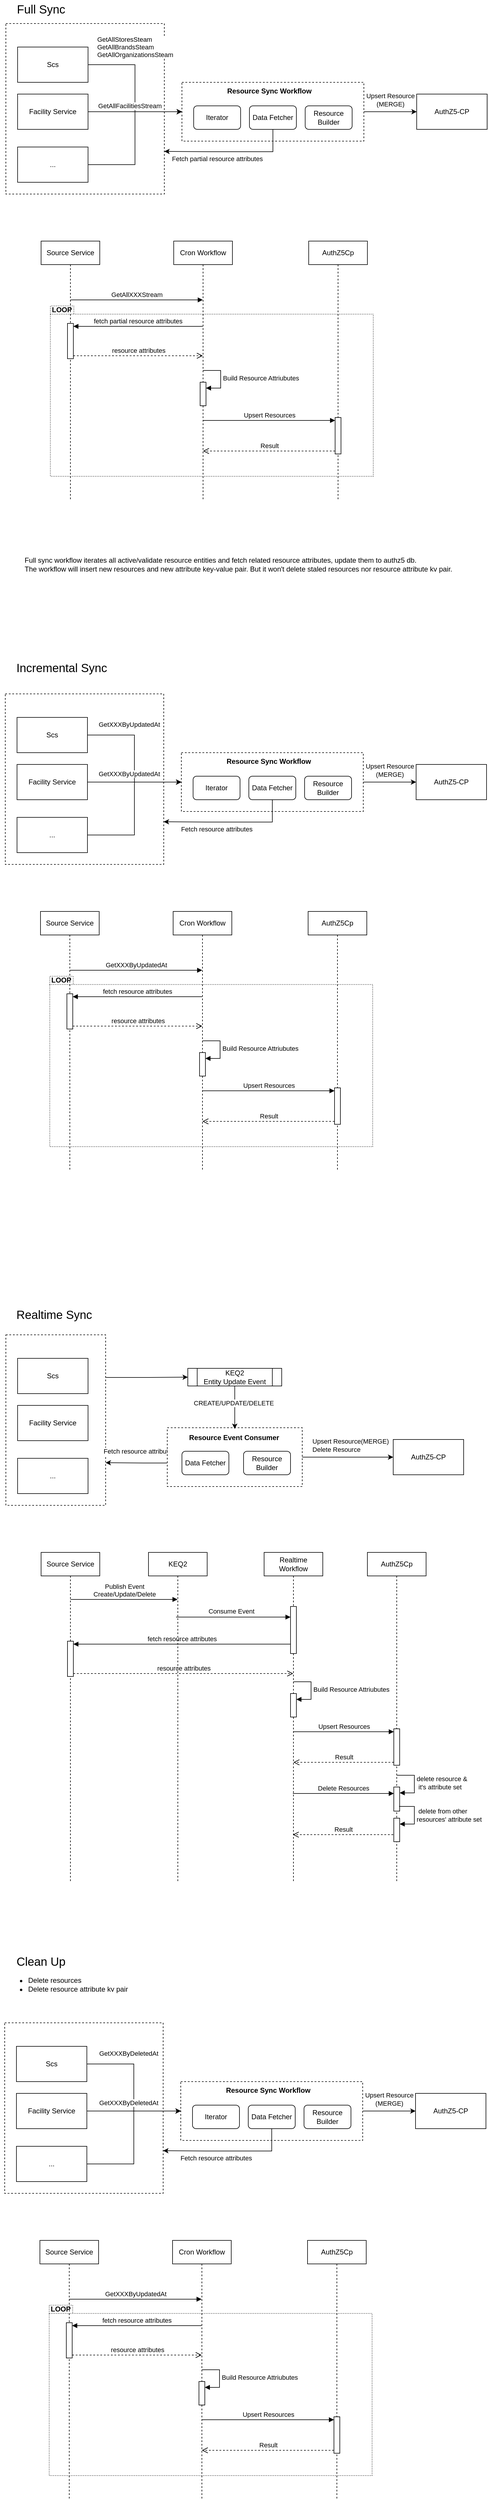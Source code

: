 <mxfile version="22.1.12" type="github">
  <diagram name="Page-1" id="O8MPyl8DHrePYnAYMyPY">
    <mxGraphModel dx="474" dy="580" grid="1" gridSize="10" guides="1" tooltips="1" connect="1" arrows="1" fold="1" page="1" pageScale="1" pageWidth="850" pageHeight="1100" math="0" shadow="0">
      <root>
        <mxCell id="0" />
        <mxCell id="1" parent="0" />
        <mxCell id="wBnL4PggBmM-haMTPlV1-50" value="" style="rounded=0;whiteSpace=wrap;html=1;dashed=1;" vertex="1" parent="1">
          <mxGeometry x="20" y="50" width="270" height="290" as="geometry" />
        </mxCell>
        <mxCell id="wBnL4PggBmM-haMTPlV1-44" value="" style="shape=folder;fontStyle=1;spacingTop=10;tabWidth=40;tabHeight=14;tabPosition=left;html=1;whiteSpace=wrap;dashed=1;dashPattern=1 2;" vertex="1" parent="1">
          <mxGeometry x="95.82" y="530.26" width="550.18" height="289.74" as="geometry" />
        </mxCell>
        <mxCell id="wBnL4PggBmM-haMTPlV1-25" value="AuthZ5Cp" style="shape=umlLifeline;perimeter=lifelinePerimeter;whiteSpace=wrap;html=1;container=1;dropTarget=0;collapsible=0;recursiveResize=0;outlineConnect=0;portConstraint=eastwest;newEdgeStyle={&quot;curved&quot;:0,&quot;rounded&quot;:0};" vertex="1" parent="1">
          <mxGeometry x="536" y="420" width="100" height="440" as="geometry" />
        </mxCell>
        <mxCell id="wBnL4PggBmM-haMTPlV1-1" value="&lt;font style=&quot;font-size: 20px;&quot;&gt;Full Sync&lt;/font&gt;" style="text;html=1;strokeColor=none;fillColor=none;align=center;verticalAlign=middle;whiteSpace=wrap;rounded=0;" vertex="1" parent="1">
          <mxGeometry x="10" y="10" width="140" height="30" as="geometry" />
        </mxCell>
        <mxCell id="wBnL4PggBmM-haMTPlV1-4" value="&lt;font style=&quot;font-size: 20px;&quot;&gt;Incremental Sync&lt;/font&gt;" style="text;html=1;strokeColor=none;fillColor=none;align=left;verticalAlign=middle;whiteSpace=wrap;rounded=0;" vertex="1" parent="1">
          <mxGeometry x="36" y="1130" width="210" height="30" as="geometry" />
        </mxCell>
        <mxCell id="wBnL4PggBmM-haMTPlV1-5" value="&lt;font style=&quot;font-size: 20px;&quot;&gt;Realtime Sync&lt;/font&gt;" style="text;html=1;strokeColor=none;fillColor=none;align=left;verticalAlign=middle;whiteSpace=wrap;rounded=0;" vertex="1" parent="1">
          <mxGeometry x="36" y="2230" width="140" height="30" as="geometry" />
        </mxCell>
        <mxCell id="wBnL4PggBmM-haMTPlV1-9" style="edgeStyle=orthogonalEdgeStyle;rounded=0;orthogonalLoop=1;jettySize=auto;html=1;exitX=1;exitY=0.5;exitDx=0;exitDy=0;entryX=0;entryY=0.5;entryDx=0;entryDy=0;" edge="1" parent="1" source="wBnL4PggBmM-haMTPlV1-6" target="wBnL4PggBmM-haMTPlV1-8">
          <mxGeometry relative="1" as="geometry" />
        </mxCell>
        <mxCell id="wBnL4PggBmM-haMTPlV1-16" value="GetAllFacilitiesStream" style="edgeLabel;html=1;align=center;verticalAlign=middle;resizable=0;points=[];" vertex="1" connectable="0" parent="wBnL4PggBmM-haMTPlV1-9">
          <mxGeometry x="-0.505" y="1" relative="1" as="geometry">
            <mxPoint x="11" y="71" as="offset" />
          </mxGeometry>
        </mxCell>
        <mxCell id="wBnL4PggBmM-haMTPlV1-49" value="&lt;div style=&quot;text-align: left;&quot;&gt;GetAllStoresSteam&lt;/div&gt;&lt;div style=&quot;text-align: left;&quot;&gt;GetAllBrandsSteam&lt;/div&gt;&lt;div style=&quot;text-align: left;&quot;&gt;GetAllOrganizationsSteam&lt;/div&gt;" style="edgeLabel;html=1;align=center;verticalAlign=middle;resizable=0;points=[];" vertex="1" connectable="0" parent="wBnL4PggBmM-haMTPlV1-9">
          <mxGeometry x="-0.665" y="-1" relative="1" as="geometry">
            <mxPoint x="40" y="-31" as="offset" />
          </mxGeometry>
        </mxCell>
        <mxCell id="wBnL4PggBmM-haMTPlV1-6" value="Scs" style="rounded=0;whiteSpace=wrap;html=1;" vertex="1" parent="1">
          <mxGeometry x="40" y="90" width="120" height="60" as="geometry" />
        </mxCell>
        <mxCell id="wBnL4PggBmM-haMTPlV1-13" style="edgeStyle=orthogonalEdgeStyle;rounded=0;orthogonalLoop=1;jettySize=auto;html=1;exitX=1;exitY=0.5;exitDx=0;exitDy=0;" edge="1" parent="1" source="wBnL4PggBmM-haMTPlV1-7" target="wBnL4PggBmM-haMTPlV1-8">
          <mxGeometry relative="1" as="geometry" />
        </mxCell>
        <mxCell id="wBnL4PggBmM-haMTPlV1-7" value="Facility Service" style="rounded=0;whiteSpace=wrap;html=1;" vertex="1" parent="1">
          <mxGeometry x="40" y="170" width="120" height="60" as="geometry" />
        </mxCell>
        <mxCell id="wBnL4PggBmM-haMTPlV1-11" style="edgeStyle=orthogonalEdgeStyle;rounded=0;orthogonalLoop=1;jettySize=auto;html=1;exitX=1;exitY=0.5;exitDx=0;exitDy=0;" edge="1" parent="1" source="wBnL4PggBmM-haMTPlV1-8" target="wBnL4PggBmM-haMTPlV1-10">
          <mxGeometry relative="1" as="geometry" />
        </mxCell>
        <mxCell id="wBnL4PggBmM-haMTPlV1-12" value="Upsert Resource&lt;br&gt;(MERGE)" style="edgeLabel;html=1;align=center;verticalAlign=middle;resizable=0;points=[];" vertex="1" connectable="0" parent="wBnL4PggBmM-haMTPlV1-11">
          <mxGeometry y="-1" relative="1" as="geometry">
            <mxPoint y="-21" as="offset" />
          </mxGeometry>
        </mxCell>
        <mxCell id="wBnL4PggBmM-haMTPlV1-8" value="" style="rounded=0;whiteSpace=wrap;html=1;dashed=1;" vertex="1" parent="1">
          <mxGeometry x="320" y="150" width="310" height="100" as="geometry" />
        </mxCell>
        <mxCell id="wBnL4PggBmM-haMTPlV1-10" value="AuthZ5-CP" style="rounded=0;whiteSpace=wrap;html=1;" vertex="1" parent="1">
          <mxGeometry x="720" y="170" width="120" height="60" as="geometry" />
        </mxCell>
        <mxCell id="wBnL4PggBmM-haMTPlV1-15" style="edgeStyle=orthogonalEdgeStyle;rounded=0;orthogonalLoop=1;jettySize=auto;html=1;exitX=1;exitY=0.5;exitDx=0;exitDy=0;entryX=0;entryY=0.5;entryDx=0;entryDy=0;" edge="1" parent="1" source="wBnL4PggBmM-haMTPlV1-14" target="wBnL4PggBmM-haMTPlV1-8">
          <mxGeometry relative="1" as="geometry" />
        </mxCell>
        <mxCell id="wBnL4PggBmM-haMTPlV1-14" value="..." style="rounded=0;whiteSpace=wrap;html=1;" vertex="1" parent="1">
          <mxGeometry x="40" y="260" width="120" height="60" as="geometry" />
        </mxCell>
        <mxCell id="wBnL4PggBmM-haMTPlV1-17" value="Iterator" style="rounded=1;whiteSpace=wrap;html=1;" vertex="1" parent="1">
          <mxGeometry x="340" y="190" width="80" height="40" as="geometry" />
        </mxCell>
        <mxCell id="wBnL4PggBmM-haMTPlV1-52" style="edgeStyle=orthogonalEdgeStyle;rounded=0;orthogonalLoop=1;jettySize=auto;html=1;exitX=0.5;exitY=1;exitDx=0;exitDy=0;entryX=1;entryY=0.75;entryDx=0;entryDy=0;" edge="1" parent="1" source="wBnL4PggBmM-haMTPlV1-19" target="wBnL4PggBmM-haMTPlV1-50">
          <mxGeometry relative="1" as="geometry">
            <Array as="points">
              <mxPoint x="475" y="268" />
              <mxPoint x="363" y="268" />
            </Array>
          </mxGeometry>
        </mxCell>
        <mxCell id="wBnL4PggBmM-haMTPlV1-53" value="Fetch partial resource attributes" style="edgeLabel;html=1;align=center;verticalAlign=middle;resizable=0;points=[];" vertex="1" connectable="0" parent="wBnL4PggBmM-haMTPlV1-52">
          <mxGeometry x="0.2" relative="1" as="geometry">
            <mxPoint x="1" y="12" as="offset" />
          </mxGeometry>
        </mxCell>
        <mxCell id="wBnL4PggBmM-haMTPlV1-19" value="Data Fetcher" style="rounded=1;whiteSpace=wrap;html=1;" vertex="1" parent="1">
          <mxGeometry x="435" y="190" width="80" height="40" as="geometry" />
        </mxCell>
        <mxCell id="wBnL4PggBmM-haMTPlV1-20" value="Resource&lt;br&gt;Builder" style="rounded=1;whiteSpace=wrap;html=1;" vertex="1" parent="1">
          <mxGeometry x="530" y="190" width="80" height="40" as="geometry" />
        </mxCell>
        <mxCell id="wBnL4PggBmM-haMTPlV1-22" value="&lt;b&gt;&lt;font style=&quot;font-size: 12px;&quot;&gt;Resource Sync Workflow&lt;/font&gt;&lt;/b&gt;" style="text;html=1;strokeColor=none;fillColor=none;align=center;verticalAlign=middle;whiteSpace=wrap;rounded=0;" vertex="1" parent="1">
          <mxGeometry x="364" y="150" width="210" height="30" as="geometry" />
        </mxCell>
        <mxCell id="wBnL4PggBmM-haMTPlV1-23" value="Source Service" style="shape=umlLifeline;perimeter=lifelinePerimeter;whiteSpace=wrap;html=1;container=1;dropTarget=0;collapsible=0;recursiveResize=0;outlineConnect=0;portConstraint=eastwest;newEdgeStyle={&quot;curved&quot;:0,&quot;rounded&quot;:0};" vertex="1" parent="1">
          <mxGeometry x="80" y="420" width="100" height="440" as="geometry" />
        </mxCell>
        <mxCell id="wBnL4PggBmM-haMTPlV1-41" value="" style="html=1;points=[[0,0,0,0,5],[0,1,0,0,-5],[1,0,0,0,5],[1,1,0,0,-5]];perimeter=orthogonalPerimeter;outlineConnect=0;targetShapes=umlLifeline;portConstraint=eastwest;newEdgeStyle={&quot;curved&quot;:0,&quot;rounded&quot;:0};" vertex="1" parent="wBnL4PggBmM-haMTPlV1-23">
          <mxGeometry x="45" y="140" width="10" height="60" as="geometry" />
        </mxCell>
        <mxCell id="wBnL4PggBmM-haMTPlV1-24" value="Cron Workflow" style="shape=umlLifeline;perimeter=lifelinePerimeter;whiteSpace=wrap;html=1;container=1;dropTarget=0;collapsible=0;recursiveResize=0;outlineConnect=0;portConstraint=eastwest;newEdgeStyle={&quot;curved&quot;:0,&quot;rounded&quot;:0};" vertex="1" parent="1">
          <mxGeometry x="306" y="420" width="100" height="440" as="geometry" />
        </mxCell>
        <mxCell id="wBnL4PggBmM-haMTPlV1-32" value="" style="html=1;points=[[0,0,0,0,5],[0,1,0,0,-5],[1,0,0,0,5],[1,1,0,0,-5]];perimeter=orthogonalPerimeter;outlineConnect=0;targetShapes=umlLifeline;portConstraint=eastwest;newEdgeStyle={&quot;curved&quot;:0,&quot;rounded&quot;:0};" vertex="1" parent="wBnL4PggBmM-haMTPlV1-24">
          <mxGeometry x="45" y="240" width="10" height="40" as="geometry" />
        </mxCell>
        <mxCell id="wBnL4PggBmM-haMTPlV1-33" value="Build Resource Attriubutes" style="html=1;align=left;spacingLeft=2;endArrow=block;rounded=0;edgeStyle=orthogonalEdgeStyle;curved=0;rounded=0;" edge="1" parent="wBnL4PggBmM-haMTPlV1-24">
          <mxGeometry relative="1" as="geometry">
            <mxPoint x="50" y="220" as="sourcePoint" />
            <Array as="points">
              <mxPoint x="80" y="250" />
            </Array>
            <mxPoint x="55" y="250" as="targetPoint" />
          </mxGeometry>
        </mxCell>
        <mxCell id="wBnL4PggBmM-haMTPlV1-28" value="GetAllXXXStream" style="html=1;verticalAlign=bottom;startArrow=none;startFill=0;endArrow=block;startSize=8;curved=0;rounded=0;" edge="1" parent="1" source="wBnL4PggBmM-haMTPlV1-23" target="wBnL4PggBmM-haMTPlV1-24">
          <mxGeometry width="60" relative="1" as="geometry">
            <mxPoint x="166" y="520" as="sourcePoint" />
            <mxPoint x="196" y="520" as="targetPoint" />
            <Array as="points">
              <mxPoint x="256" y="520" />
            </Array>
          </mxGeometry>
        </mxCell>
        <mxCell id="wBnL4PggBmM-haMTPlV1-35" value="Upsert Resources" style="html=1;verticalAlign=bottom;endArrow=block;curved=0;rounded=0;entryX=0;entryY=0;entryDx=0;entryDy=5;" edge="1" target="wBnL4PggBmM-haMTPlV1-34" parent="1" source="wBnL4PggBmM-haMTPlV1-24">
          <mxGeometry relative="1" as="geometry">
            <mxPoint x="511" y="745" as="sourcePoint" />
          </mxGeometry>
        </mxCell>
        <mxCell id="wBnL4PggBmM-haMTPlV1-36" value="Result" style="html=1;verticalAlign=bottom;endArrow=open;dashed=1;endSize=8;curved=0;rounded=0;exitX=0;exitY=1;exitDx=0;exitDy=-5;" edge="1" source="wBnL4PggBmM-haMTPlV1-34" parent="1" target="wBnL4PggBmM-haMTPlV1-24">
          <mxGeometry relative="1" as="geometry">
            <mxPoint x="511" y="815" as="targetPoint" />
          </mxGeometry>
        </mxCell>
        <mxCell id="wBnL4PggBmM-haMTPlV1-42" value="fetch partial resource attributes" style="html=1;verticalAlign=bottom;endArrow=block;curved=0;rounded=0;entryX=1;entryY=0;entryDx=0;entryDy=5;" edge="1" target="wBnL4PggBmM-haMTPlV1-41" parent="1" source="wBnL4PggBmM-haMTPlV1-24">
          <mxGeometry relative="1" as="geometry">
            <mxPoint x="205" y="665" as="sourcePoint" />
          </mxGeometry>
        </mxCell>
        <mxCell id="wBnL4PggBmM-haMTPlV1-43" value="resource attributes" style="html=1;verticalAlign=bottom;endArrow=open;dashed=1;endSize=8;curved=0;rounded=0;exitX=1;exitY=1;exitDx=0;exitDy=-5;" edge="1" source="wBnL4PggBmM-haMTPlV1-41" parent="1" target="wBnL4PggBmM-haMTPlV1-24">
          <mxGeometry relative="1" as="geometry">
            <mxPoint x="205" y="735" as="targetPoint" />
            <mxPoint as="offset" />
          </mxGeometry>
        </mxCell>
        <mxCell id="wBnL4PggBmM-haMTPlV1-45" value="&lt;b&gt;LOOP&lt;/b&gt;" style="text;html=1;strokeColor=none;fillColor=none;align=center;verticalAlign=middle;whiteSpace=wrap;rounded=0;" vertex="1" parent="1">
          <mxGeometry x="86" y="522" width="58.947" height="30.974" as="geometry" />
        </mxCell>
        <mxCell id="wBnL4PggBmM-haMTPlV1-34" value="" style="html=1;points=[[0,0,0,0,5],[0,1,0,0,-5],[1,0,0,0,5],[1,1,0,0,-5]];perimeter=orthogonalPerimeter;outlineConnect=0;targetShapes=umlLifeline;portConstraint=eastwest;newEdgeStyle={&quot;curved&quot;:0,&quot;rounded&quot;:0};" vertex="1" parent="1">
          <mxGeometry x="581" y="720" width="10" height="62" as="geometry" />
        </mxCell>
        <mxCell id="wBnL4PggBmM-haMTPlV1-54" value="&lt;span style=&quot;font-size: 20px;&quot;&gt;Clean Up&lt;/span&gt;" style="text;html=1;strokeColor=none;fillColor=none;align=center;verticalAlign=middle;whiteSpace=wrap;rounded=0;" vertex="1" parent="1">
          <mxGeometry x="10" y="3330" width="140" height="30" as="geometry" />
        </mxCell>
        <mxCell id="wBnL4PggBmM-haMTPlV1-55" value="Full sync workflow iterates all active/validate resource entities and fetch related resource attributes, update them to authz5 db.&amp;nbsp; &lt;br&gt;The workflow will insert new resources and new attribute key-value pair. But it won&#39;t delete staled resources nor resource attribute kv pair.&amp;nbsp;&amp;nbsp;" style="text;html=1;strokeColor=none;fillColor=none;align=left;verticalAlign=middle;whiteSpace=wrap;rounded=0;" vertex="1" parent="1">
          <mxGeometry x="50" y="930" width="750" height="80" as="geometry" />
        </mxCell>
        <mxCell id="wBnL4PggBmM-haMTPlV1-56" value="&lt;ul&gt;&lt;li&gt;&lt;font style=&quot;font-size: 12px;&quot;&gt;Delete resources&lt;/font&gt;&lt;/li&gt;&lt;li&gt;&lt;font style=&quot;font-size: 12px;&quot;&gt;Delete resource attribute kv pair&lt;/font&gt;&lt;/li&gt;&lt;/ul&gt;" style="text;html=1;strokeColor=none;fillColor=none;align=left;verticalAlign=middle;whiteSpace=wrap;rounded=0;" vertex="1" parent="1">
          <mxGeometry x="16" y="3360" width="230" height="50" as="geometry" />
        </mxCell>
        <mxCell id="wBnL4PggBmM-haMTPlV1-61" value="" style="rounded=0;whiteSpace=wrap;html=1;dashed=1;" vertex="1" parent="1">
          <mxGeometry x="19" y="1190" width="270" height="290" as="geometry" />
        </mxCell>
        <mxCell id="wBnL4PggBmM-haMTPlV1-62" value="" style="shape=folder;fontStyle=1;spacingTop=10;tabWidth=40;tabHeight=14;tabPosition=left;html=1;whiteSpace=wrap;dashed=1;dashPattern=1 2;" vertex="1" parent="1">
          <mxGeometry x="94.82" y="1670.26" width="550.18" height="289.74" as="geometry" />
        </mxCell>
        <mxCell id="wBnL4PggBmM-haMTPlV1-63" value="AuthZ5Cp" style="shape=umlLifeline;perimeter=lifelinePerimeter;whiteSpace=wrap;html=1;container=1;dropTarget=0;collapsible=0;recursiveResize=0;outlineConnect=0;portConstraint=eastwest;newEdgeStyle={&quot;curved&quot;:0,&quot;rounded&quot;:0};" vertex="1" parent="1">
          <mxGeometry x="535" y="1560" width="100" height="440" as="geometry" />
        </mxCell>
        <mxCell id="wBnL4PggBmM-haMTPlV1-64" style="edgeStyle=orthogonalEdgeStyle;rounded=0;orthogonalLoop=1;jettySize=auto;html=1;exitX=1;exitY=0.5;exitDx=0;exitDy=0;entryX=0;entryY=0.5;entryDx=0;entryDy=0;" edge="1" parent="1" source="wBnL4PggBmM-haMTPlV1-67" target="wBnL4PggBmM-haMTPlV1-72">
          <mxGeometry relative="1" as="geometry" />
        </mxCell>
        <mxCell id="wBnL4PggBmM-haMTPlV1-65" value="GetXXXByUpdatedAt" style="edgeLabel;html=1;align=center;verticalAlign=middle;resizable=0;points=[];" vertex="1" connectable="0" parent="wBnL4PggBmM-haMTPlV1-64">
          <mxGeometry x="-0.505" y="1" relative="1" as="geometry">
            <mxPoint x="11" y="67" as="offset" />
          </mxGeometry>
        </mxCell>
        <mxCell id="wBnL4PggBmM-haMTPlV1-66" value="&lt;div style=&quot;text-align: left;&quot;&gt;GetXXXByUpdatedAt&lt;/div&gt;" style="edgeLabel;html=1;align=center;verticalAlign=middle;resizable=0;points=[];" vertex="1" connectable="0" parent="wBnL4PggBmM-haMTPlV1-64">
          <mxGeometry x="-0.665" y="-1" relative="1" as="geometry">
            <mxPoint x="31" y="-19" as="offset" />
          </mxGeometry>
        </mxCell>
        <mxCell id="wBnL4PggBmM-haMTPlV1-67" value="Scs" style="rounded=0;whiteSpace=wrap;html=1;" vertex="1" parent="1">
          <mxGeometry x="39" y="1230" width="120" height="60" as="geometry" />
        </mxCell>
        <mxCell id="wBnL4PggBmM-haMTPlV1-68" style="edgeStyle=orthogonalEdgeStyle;rounded=0;orthogonalLoop=1;jettySize=auto;html=1;exitX=1;exitY=0.5;exitDx=0;exitDy=0;" edge="1" parent="1" source="wBnL4PggBmM-haMTPlV1-69" target="wBnL4PggBmM-haMTPlV1-72">
          <mxGeometry relative="1" as="geometry" />
        </mxCell>
        <mxCell id="wBnL4PggBmM-haMTPlV1-69" value="Facility Service" style="rounded=0;whiteSpace=wrap;html=1;" vertex="1" parent="1">
          <mxGeometry x="39" y="1310" width="120" height="60" as="geometry" />
        </mxCell>
        <mxCell id="wBnL4PggBmM-haMTPlV1-70" style="edgeStyle=orthogonalEdgeStyle;rounded=0;orthogonalLoop=1;jettySize=auto;html=1;exitX=1;exitY=0.5;exitDx=0;exitDy=0;" edge="1" parent="1" source="wBnL4PggBmM-haMTPlV1-72" target="wBnL4PggBmM-haMTPlV1-73">
          <mxGeometry relative="1" as="geometry" />
        </mxCell>
        <mxCell id="wBnL4PggBmM-haMTPlV1-71" value="Upsert Resource&lt;br&gt;(MERGE)" style="edgeLabel;html=1;align=center;verticalAlign=middle;resizable=0;points=[];" vertex="1" connectable="0" parent="wBnL4PggBmM-haMTPlV1-70">
          <mxGeometry y="-1" relative="1" as="geometry">
            <mxPoint y="-21" as="offset" />
          </mxGeometry>
        </mxCell>
        <mxCell id="wBnL4PggBmM-haMTPlV1-72" value="" style="rounded=0;whiteSpace=wrap;html=1;dashed=1;" vertex="1" parent="1">
          <mxGeometry x="319" y="1290" width="310" height="100" as="geometry" />
        </mxCell>
        <mxCell id="wBnL4PggBmM-haMTPlV1-73" value="AuthZ5-CP" style="rounded=0;whiteSpace=wrap;html=1;" vertex="1" parent="1">
          <mxGeometry x="719" y="1310" width="120" height="60" as="geometry" />
        </mxCell>
        <mxCell id="wBnL4PggBmM-haMTPlV1-74" style="edgeStyle=orthogonalEdgeStyle;rounded=0;orthogonalLoop=1;jettySize=auto;html=1;exitX=1;exitY=0.5;exitDx=0;exitDy=0;entryX=0;entryY=0.5;entryDx=0;entryDy=0;" edge="1" parent="1" source="wBnL4PggBmM-haMTPlV1-75" target="wBnL4PggBmM-haMTPlV1-72">
          <mxGeometry relative="1" as="geometry" />
        </mxCell>
        <mxCell id="wBnL4PggBmM-haMTPlV1-75" value="..." style="rounded=0;whiteSpace=wrap;html=1;" vertex="1" parent="1">
          <mxGeometry x="39" y="1400" width="120" height="60" as="geometry" />
        </mxCell>
        <mxCell id="wBnL4PggBmM-haMTPlV1-76" value="Iterator" style="rounded=1;whiteSpace=wrap;html=1;" vertex="1" parent="1">
          <mxGeometry x="339" y="1330" width="80" height="40" as="geometry" />
        </mxCell>
        <mxCell id="wBnL4PggBmM-haMTPlV1-77" style="edgeStyle=orthogonalEdgeStyle;rounded=0;orthogonalLoop=1;jettySize=auto;html=1;exitX=0.5;exitY=1;exitDx=0;exitDy=0;entryX=1;entryY=0.75;entryDx=0;entryDy=0;" edge="1" parent="1" source="wBnL4PggBmM-haMTPlV1-79" target="wBnL4PggBmM-haMTPlV1-61">
          <mxGeometry relative="1" as="geometry">
            <Array as="points">
              <mxPoint x="474" y="1408" />
              <mxPoint x="362" y="1408" />
            </Array>
          </mxGeometry>
        </mxCell>
        <mxCell id="wBnL4PggBmM-haMTPlV1-78" value="Fetch resource attributes" style="edgeLabel;html=1;align=center;verticalAlign=middle;resizable=0;points=[];" vertex="1" connectable="0" parent="wBnL4PggBmM-haMTPlV1-77">
          <mxGeometry x="0.2" relative="1" as="geometry">
            <mxPoint x="1" y="12" as="offset" />
          </mxGeometry>
        </mxCell>
        <mxCell id="wBnL4PggBmM-haMTPlV1-79" value="Data Fetcher" style="rounded=1;whiteSpace=wrap;html=1;" vertex="1" parent="1">
          <mxGeometry x="434" y="1330" width="80" height="40" as="geometry" />
        </mxCell>
        <mxCell id="wBnL4PggBmM-haMTPlV1-80" value="Resource&lt;br&gt;Builder" style="rounded=1;whiteSpace=wrap;html=1;" vertex="1" parent="1">
          <mxGeometry x="529" y="1330" width="80" height="40" as="geometry" />
        </mxCell>
        <mxCell id="wBnL4PggBmM-haMTPlV1-81" value="&lt;b&gt;&lt;font style=&quot;font-size: 12px;&quot;&gt;Resource Sync Workflow&lt;/font&gt;&lt;/b&gt;" style="text;html=1;strokeColor=none;fillColor=none;align=center;verticalAlign=middle;whiteSpace=wrap;rounded=0;" vertex="1" parent="1">
          <mxGeometry x="363" y="1290" width="210" height="30" as="geometry" />
        </mxCell>
        <mxCell id="wBnL4PggBmM-haMTPlV1-82" value="Source Service" style="shape=umlLifeline;perimeter=lifelinePerimeter;whiteSpace=wrap;html=1;container=1;dropTarget=0;collapsible=0;recursiveResize=0;outlineConnect=0;portConstraint=eastwest;newEdgeStyle={&quot;curved&quot;:0,&quot;rounded&quot;:0};" vertex="1" parent="1">
          <mxGeometry x="79" y="1560" width="100" height="440" as="geometry" />
        </mxCell>
        <mxCell id="wBnL4PggBmM-haMTPlV1-83" value="" style="html=1;points=[[0,0,0,0,5],[0,1,0,0,-5],[1,0,0,0,5],[1,1,0,0,-5]];perimeter=orthogonalPerimeter;outlineConnect=0;targetShapes=umlLifeline;portConstraint=eastwest;newEdgeStyle={&quot;curved&quot;:0,&quot;rounded&quot;:0};" vertex="1" parent="wBnL4PggBmM-haMTPlV1-82">
          <mxGeometry x="45" y="140" width="10" height="60" as="geometry" />
        </mxCell>
        <mxCell id="wBnL4PggBmM-haMTPlV1-84" value="Cron Workflow" style="shape=umlLifeline;perimeter=lifelinePerimeter;whiteSpace=wrap;html=1;container=1;dropTarget=0;collapsible=0;recursiveResize=0;outlineConnect=0;portConstraint=eastwest;newEdgeStyle={&quot;curved&quot;:0,&quot;rounded&quot;:0};" vertex="1" parent="1">
          <mxGeometry x="305" y="1560" width="100" height="440" as="geometry" />
        </mxCell>
        <mxCell id="wBnL4PggBmM-haMTPlV1-85" value="" style="html=1;points=[[0,0,0,0,5],[0,1,0,0,-5],[1,0,0,0,5],[1,1,0,0,-5]];perimeter=orthogonalPerimeter;outlineConnect=0;targetShapes=umlLifeline;portConstraint=eastwest;newEdgeStyle={&quot;curved&quot;:0,&quot;rounded&quot;:0};" vertex="1" parent="wBnL4PggBmM-haMTPlV1-84">
          <mxGeometry x="45" y="240" width="10" height="40" as="geometry" />
        </mxCell>
        <mxCell id="wBnL4PggBmM-haMTPlV1-86" value="Build Resource Attriubutes" style="html=1;align=left;spacingLeft=2;endArrow=block;rounded=0;edgeStyle=orthogonalEdgeStyle;curved=0;rounded=0;" edge="1" parent="wBnL4PggBmM-haMTPlV1-84">
          <mxGeometry relative="1" as="geometry">
            <mxPoint x="50" y="220" as="sourcePoint" />
            <Array as="points">
              <mxPoint x="80" y="250" />
            </Array>
            <mxPoint x="55" y="250" as="targetPoint" />
          </mxGeometry>
        </mxCell>
        <mxCell id="wBnL4PggBmM-haMTPlV1-87" value="GetXXXByUpdatedAt" style="html=1;verticalAlign=bottom;startArrow=none;startFill=0;endArrow=block;startSize=8;curved=0;rounded=0;" edge="1" parent="1" source="wBnL4PggBmM-haMTPlV1-82" target="wBnL4PggBmM-haMTPlV1-84">
          <mxGeometry width="60" relative="1" as="geometry">
            <mxPoint x="165" y="1660" as="sourcePoint" />
            <mxPoint x="195" y="1660" as="targetPoint" />
            <Array as="points">
              <mxPoint x="255" y="1660" />
            </Array>
          </mxGeometry>
        </mxCell>
        <mxCell id="wBnL4PggBmM-haMTPlV1-88" value="Upsert Resources" style="html=1;verticalAlign=bottom;endArrow=block;curved=0;rounded=0;entryX=0;entryY=0;entryDx=0;entryDy=5;" edge="1" parent="1" source="wBnL4PggBmM-haMTPlV1-84" target="wBnL4PggBmM-haMTPlV1-93">
          <mxGeometry relative="1" as="geometry">
            <mxPoint x="510" y="1885" as="sourcePoint" />
          </mxGeometry>
        </mxCell>
        <mxCell id="wBnL4PggBmM-haMTPlV1-89" value="Result" style="html=1;verticalAlign=bottom;endArrow=open;dashed=1;endSize=8;curved=0;rounded=0;exitX=0;exitY=1;exitDx=0;exitDy=-5;" edge="1" parent="1" source="wBnL4PggBmM-haMTPlV1-93" target="wBnL4PggBmM-haMTPlV1-84">
          <mxGeometry relative="1" as="geometry">
            <mxPoint x="510" y="1955" as="targetPoint" />
          </mxGeometry>
        </mxCell>
        <mxCell id="wBnL4PggBmM-haMTPlV1-90" value="fetch resource attributes" style="html=1;verticalAlign=bottom;endArrow=block;curved=0;rounded=0;entryX=1;entryY=0;entryDx=0;entryDy=5;" edge="1" parent="1" source="wBnL4PggBmM-haMTPlV1-84" target="wBnL4PggBmM-haMTPlV1-83">
          <mxGeometry relative="1" as="geometry">
            <mxPoint x="204" y="1805" as="sourcePoint" />
          </mxGeometry>
        </mxCell>
        <mxCell id="wBnL4PggBmM-haMTPlV1-91" value="resource attributes" style="html=1;verticalAlign=bottom;endArrow=open;dashed=1;endSize=8;curved=0;rounded=0;exitX=1;exitY=1;exitDx=0;exitDy=-5;" edge="1" parent="1" source="wBnL4PggBmM-haMTPlV1-83" target="wBnL4PggBmM-haMTPlV1-84">
          <mxGeometry relative="1" as="geometry">
            <mxPoint x="204" y="1875" as="targetPoint" />
            <mxPoint as="offset" />
          </mxGeometry>
        </mxCell>
        <mxCell id="wBnL4PggBmM-haMTPlV1-92" value="&lt;b&gt;LOOP&lt;/b&gt;" style="text;html=1;strokeColor=none;fillColor=none;align=center;verticalAlign=middle;whiteSpace=wrap;rounded=0;" vertex="1" parent="1">
          <mxGeometry x="85" y="1662" width="58.947" height="30.974" as="geometry" />
        </mxCell>
        <mxCell id="wBnL4PggBmM-haMTPlV1-93" value="" style="html=1;points=[[0,0,0,0,5],[0,1,0,0,-5],[1,0,0,0,5],[1,1,0,0,-5]];perimeter=orthogonalPerimeter;outlineConnect=0;targetShapes=umlLifeline;portConstraint=eastwest;newEdgeStyle={&quot;curved&quot;:0,&quot;rounded&quot;:0};" vertex="1" parent="1">
          <mxGeometry x="580" y="1860" width="10" height="62" as="geometry" />
        </mxCell>
        <mxCell id="wBnL4PggBmM-haMTPlV1-135" style="edgeStyle=orthogonalEdgeStyle;rounded=0;orthogonalLoop=1;jettySize=auto;html=1;exitX=1;exitY=0.25;exitDx=0;exitDy=0;" edge="1" parent="1" source="wBnL4PggBmM-haMTPlV1-96" target="wBnL4PggBmM-haMTPlV1-129">
          <mxGeometry relative="1" as="geometry" />
        </mxCell>
        <mxCell id="wBnL4PggBmM-haMTPlV1-96" value="" style="rounded=0;whiteSpace=wrap;html=1;dashed=1;" vertex="1" parent="1">
          <mxGeometry x="20" y="2280" width="170" height="290" as="geometry" />
        </mxCell>
        <mxCell id="wBnL4PggBmM-haMTPlV1-98" value="AuthZ5Cp" style="shape=umlLifeline;perimeter=lifelinePerimeter;whiteSpace=wrap;html=1;container=1;dropTarget=0;collapsible=0;recursiveResize=0;outlineConnect=0;portConstraint=eastwest;newEdgeStyle={&quot;curved&quot;:0,&quot;rounded&quot;:0};" vertex="1" parent="1">
          <mxGeometry x="636" y="2650" width="100" height="560" as="geometry" />
        </mxCell>
        <mxCell id="wBnL4PggBmM-haMTPlV1-128" value="" style="html=1;points=[[0,0,0,0,5],[0,1,0,0,-5],[1,0,0,0,5],[1,1,0,0,-5]];perimeter=orthogonalPerimeter;outlineConnect=0;targetShapes=umlLifeline;portConstraint=eastwest;newEdgeStyle={&quot;curved&quot;:0,&quot;rounded&quot;:0};" vertex="1" parent="wBnL4PggBmM-haMTPlV1-98">
          <mxGeometry x="45" y="300" width="10" height="62" as="geometry" />
        </mxCell>
        <mxCell id="wBnL4PggBmM-haMTPlV1-188" value="" style="html=1;points=[[0,0,0,0,5],[0,1,0,0,-5],[1,0,0,0,5],[1,1,0,0,-5]];perimeter=orthogonalPerimeter;outlineConnect=0;targetShapes=umlLifeline;portConstraint=eastwest;newEdgeStyle={&quot;curved&quot;:0,&quot;rounded&quot;:0};" vertex="1" parent="wBnL4PggBmM-haMTPlV1-98">
          <mxGeometry x="45" y="399" width="10" height="41" as="geometry" />
        </mxCell>
        <mxCell id="wBnL4PggBmM-haMTPlV1-189" value="delete resource &amp;amp;&lt;br&gt;&amp;nbsp;it&#39;s attribute set" style="html=1;align=left;spacingLeft=2;endArrow=block;rounded=0;edgeStyle=orthogonalEdgeStyle;curved=0;rounded=0;" edge="1" target="wBnL4PggBmM-haMTPlV1-188" parent="wBnL4PggBmM-haMTPlV1-98">
          <mxGeometry relative="1" as="geometry">
            <mxPoint x="50" y="379" as="sourcePoint" />
            <Array as="points">
              <mxPoint x="80" y="409" />
            </Array>
          </mxGeometry>
        </mxCell>
        <mxCell id="wBnL4PggBmM-haMTPlV1-190" value="" style="html=1;points=[[0,0,0,0,5],[0,1,0,0,-5],[1,0,0,0,5],[1,1,0,0,-5]];perimeter=orthogonalPerimeter;outlineConnect=0;targetShapes=umlLifeline;portConstraint=eastwest;newEdgeStyle={&quot;curved&quot;:0,&quot;rounded&quot;:0};" vertex="1" parent="wBnL4PggBmM-haMTPlV1-98">
          <mxGeometry x="45" y="452" width="10" height="40" as="geometry" />
        </mxCell>
        <mxCell id="wBnL4PggBmM-haMTPlV1-191" value="&amp;nbsp;delete from other &lt;br&gt;resources&#39; attribute set" style="html=1;align=left;spacingLeft=2;endArrow=block;rounded=0;edgeStyle=orthogonalEdgeStyle;curved=0;rounded=0;" edge="1" target="wBnL4PggBmM-haMTPlV1-190" parent="wBnL4PggBmM-haMTPlV1-98">
          <mxGeometry relative="1" as="geometry">
            <mxPoint x="54" y="432" as="sourcePoint" />
            <Array as="points">
              <mxPoint x="80" y="462" />
            </Array>
          </mxGeometry>
        </mxCell>
        <mxCell id="wBnL4PggBmM-haMTPlV1-102" value="Scs" style="rounded=0;whiteSpace=wrap;html=1;" vertex="1" parent="1">
          <mxGeometry x="40" y="2320" width="120" height="60" as="geometry" />
        </mxCell>
        <mxCell id="wBnL4PggBmM-haMTPlV1-104" value="Facility Service" style="rounded=0;whiteSpace=wrap;html=1;" vertex="1" parent="1">
          <mxGeometry x="40" y="2400" width="120" height="60" as="geometry" />
        </mxCell>
        <mxCell id="wBnL4PggBmM-haMTPlV1-105" style="edgeStyle=orthogonalEdgeStyle;rounded=0;orthogonalLoop=1;jettySize=auto;html=1;exitX=1;exitY=0.5;exitDx=0;exitDy=0;" edge="1" parent="1" source="wBnL4PggBmM-haMTPlV1-107" target="wBnL4PggBmM-haMTPlV1-108">
          <mxGeometry relative="1" as="geometry" />
        </mxCell>
        <mxCell id="wBnL4PggBmM-haMTPlV1-106" value="&lt;div style=&quot;&quot;&gt;&lt;div style=&quot;text-align: left;&quot;&gt;Upsert Resource(MERGE)&lt;/div&gt;&lt;div style=&quot;text-align: left;&quot;&gt;Delete Resource&lt;/div&gt;&lt;/div&gt;" style="edgeLabel;html=1;align=center;verticalAlign=middle;resizable=0;points=[];" vertex="1" connectable="0" parent="wBnL4PggBmM-haMTPlV1-105">
          <mxGeometry y="-1" relative="1" as="geometry">
            <mxPoint x="4" y="-21" as="offset" />
          </mxGeometry>
        </mxCell>
        <mxCell id="wBnL4PggBmM-haMTPlV1-136" style="edgeStyle=orthogonalEdgeStyle;rounded=0;orthogonalLoop=1;jettySize=auto;html=1;exitX=0;exitY=0.5;exitDx=0;exitDy=0;entryX=1;entryY=0.75;entryDx=0;entryDy=0;" edge="1" parent="1" source="wBnL4PggBmM-haMTPlV1-114" target="wBnL4PggBmM-haMTPlV1-96">
          <mxGeometry relative="1" as="geometry" />
        </mxCell>
        <mxCell id="wBnL4PggBmM-haMTPlV1-138" value="Fetch resource attributes" style="edgeLabel;html=1;align=center;verticalAlign=middle;resizable=0;points=[];" vertex="1" connectable="0" parent="wBnL4PggBmM-haMTPlV1-136">
          <mxGeometry x="0.131" y="-1" relative="1" as="geometry">
            <mxPoint y="-19" as="offset" />
          </mxGeometry>
        </mxCell>
        <mxCell id="wBnL4PggBmM-haMTPlV1-107" value="" style="rounded=0;whiteSpace=wrap;html=1;dashed=1;" vertex="1" parent="1">
          <mxGeometry x="295" y="2438" width="230" height="100" as="geometry" />
        </mxCell>
        <mxCell id="wBnL4PggBmM-haMTPlV1-108" value="AuthZ5-CP" style="rounded=0;whiteSpace=wrap;html=1;" vertex="1" parent="1">
          <mxGeometry x="680" y="2458" width="120" height="60" as="geometry" />
        </mxCell>
        <mxCell id="wBnL4PggBmM-haMTPlV1-110" value="..." style="rounded=0;whiteSpace=wrap;html=1;" vertex="1" parent="1">
          <mxGeometry x="40" y="2490" width="120" height="60" as="geometry" />
        </mxCell>
        <mxCell id="wBnL4PggBmM-haMTPlV1-114" value="Data Fetcher" style="rounded=1;whiteSpace=wrap;html=1;" vertex="1" parent="1">
          <mxGeometry x="320" y="2478" width="80" height="40" as="geometry" />
        </mxCell>
        <mxCell id="wBnL4PggBmM-haMTPlV1-115" value="Resource&lt;br&gt;Builder" style="rounded=1;whiteSpace=wrap;html=1;" vertex="1" parent="1">
          <mxGeometry x="425" y="2478" width="80" height="40" as="geometry" />
        </mxCell>
        <mxCell id="wBnL4PggBmM-haMTPlV1-116" value="&lt;b&gt;&lt;font style=&quot;font-size: 12px;&quot;&gt;Resource Event Consumer&lt;/font&gt;&lt;/b&gt;" style="text;html=1;strokeColor=none;fillColor=none;align=center;verticalAlign=middle;whiteSpace=wrap;rounded=0;" vertex="1" parent="1">
          <mxGeometry x="304" y="2440" width="210" height="30" as="geometry" />
        </mxCell>
        <mxCell id="wBnL4PggBmM-haMTPlV1-117" value="Source Service" style="shape=umlLifeline;perimeter=lifelinePerimeter;whiteSpace=wrap;html=1;container=1;dropTarget=0;collapsible=0;recursiveResize=0;outlineConnect=0;portConstraint=eastwest;newEdgeStyle={&quot;curved&quot;:0,&quot;rounded&quot;:0};" vertex="1" parent="1">
          <mxGeometry x="80" y="2650" width="100" height="560" as="geometry" />
        </mxCell>
        <mxCell id="wBnL4PggBmM-haMTPlV1-118" value="" style="html=1;points=[[0,0,0,0,5],[0,1,0,0,-5],[1,0,0,0,5],[1,1,0,0,-5]];perimeter=orthogonalPerimeter;outlineConnect=0;targetShapes=umlLifeline;portConstraint=eastwest;newEdgeStyle={&quot;curved&quot;:0,&quot;rounded&quot;:0};" vertex="1" parent="wBnL4PggBmM-haMTPlV1-117">
          <mxGeometry x="45" y="151" width="10" height="60" as="geometry" />
        </mxCell>
        <mxCell id="wBnL4PggBmM-haMTPlV1-119" value="Realtime Workflow" style="shape=umlLifeline;perimeter=lifelinePerimeter;whiteSpace=wrap;html=1;container=1;dropTarget=0;collapsible=0;recursiveResize=0;outlineConnect=0;portConstraint=eastwest;newEdgeStyle={&quot;curved&quot;:0,&quot;rounded&quot;:0};" vertex="1" parent="1">
          <mxGeometry x="460" y="2650" width="100" height="560" as="geometry" />
        </mxCell>
        <mxCell id="wBnL4PggBmM-haMTPlV1-120" value="" style="html=1;points=[[0,0,0,0,5],[0,1,0,0,-5],[1,0,0,0,5],[1,1,0,0,-5]];perimeter=orthogonalPerimeter;outlineConnect=0;targetShapes=umlLifeline;portConstraint=eastwest;newEdgeStyle={&quot;curved&quot;:0,&quot;rounded&quot;:0};" vertex="1" parent="wBnL4PggBmM-haMTPlV1-119">
          <mxGeometry x="45" y="240" width="10" height="40" as="geometry" />
        </mxCell>
        <mxCell id="wBnL4PggBmM-haMTPlV1-121" value="Build Resource Attriubutes" style="html=1;align=left;spacingLeft=2;endArrow=block;rounded=0;edgeStyle=orthogonalEdgeStyle;curved=0;rounded=0;" edge="1" parent="wBnL4PggBmM-haMTPlV1-119">
          <mxGeometry relative="1" as="geometry">
            <mxPoint x="50" y="220" as="sourcePoint" />
            <Array as="points">
              <mxPoint x="80" y="250" />
            </Array>
            <mxPoint x="55" y="250" as="targetPoint" />
          </mxGeometry>
        </mxCell>
        <mxCell id="wBnL4PggBmM-haMTPlV1-144" value="" style="html=1;points=[[0,0,0,0,5],[0,1,0,0,-5],[1,0,0,0,5],[1,1,0,0,-5]];perimeter=orthogonalPerimeter;outlineConnect=0;targetShapes=umlLifeline;portConstraint=eastwest;newEdgeStyle={&quot;curved&quot;:0,&quot;rounded&quot;:0};" vertex="1" parent="wBnL4PggBmM-haMTPlV1-119">
          <mxGeometry x="45" y="92" width="10" height="80" as="geometry" />
        </mxCell>
        <mxCell id="wBnL4PggBmM-haMTPlV1-143" value="Consume Event" style="html=1;verticalAlign=bottom;endArrow=block;curved=0;rounded=0;" edge="1" parent="wBnL4PggBmM-haMTPlV1-119">
          <mxGeometry x="NaN" y="117" width="80" relative="1" as="geometry">
            <mxPoint x="52.5" y="150" as="sourcePoint" />
            <mxPoint x="52.5" y="150" as="targetPoint" />
            <mxPoint x="-109" y="-41" as="offset" />
          </mxGeometry>
        </mxCell>
        <mxCell id="wBnL4PggBmM-haMTPlV1-123" value="Upsert Resources" style="html=1;verticalAlign=bottom;endArrow=block;curved=0;rounded=0;entryX=0;entryY=0;entryDx=0;entryDy=5;" edge="1" parent="1" source="wBnL4PggBmM-haMTPlV1-119" target="wBnL4PggBmM-haMTPlV1-128">
          <mxGeometry relative="1" as="geometry">
            <mxPoint x="511" y="2975" as="sourcePoint" />
          </mxGeometry>
        </mxCell>
        <mxCell id="wBnL4PggBmM-haMTPlV1-124" value="Result" style="html=1;verticalAlign=bottom;endArrow=open;dashed=1;endSize=8;curved=0;rounded=0;exitX=0;exitY=1;exitDx=0;exitDy=-5;" edge="1" parent="1" source="wBnL4PggBmM-haMTPlV1-128" target="wBnL4PggBmM-haMTPlV1-119">
          <mxGeometry relative="1" as="geometry">
            <mxPoint x="511" y="3045" as="targetPoint" />
          </mxGeometry>
        </mxCell>
        <mxCell id="wBnL4PggBmM-haMTPlV1-125" value="fetch resource attributes" style="html=1;verticalAlign=bottom;endArrow=block;curved=0;rounded=0;entryX=1;entryY=0;entryDx=0;entryDy=5;" edge="1" parent="1" target="wBnL4PggBmM-haMTPlV1-118">
          <mxGeometry relative="1" as="geometry">
            <mxPoint x="505" y="2806" as="sourcePoint" />
          </mxGeometry>
        </mxCell>
        <mxCell id="wBnL4PggBmM-haMTPlV1-126" value="resource attributes" style="html=1;verticalAlign=bottom;endArrow=open;dashed=1;endSize=8;curved=0;rounded=0;exitX=1;exitY=1;exitDx=0;exitDy=-5;" edge="1" parent="1" source="wBnL4PggBmM-haMTPlV1-118">
          <mxGeometry relative="1" as="geometry">
            <mxPoint x="509.5" y="2856" as="targetPoint" />
            <mxPoint as="offset" />
          </mxGeometry>
        </mxCell>
        <mxCell id="wBnL4PggBmM-haMTPlV1-133" style="edgeStyle=orthogonalEdgeStyle;rounded=0;orthogonalLoop=1;jettySize=auto;html=1;exitX=0.5;exitY=1;exitDx=0;exitDy=0;" edge="1" parent="1" source="wBnL4PggBmM-haMTPlV1-129">
          <mxGeometry relative="1" as="geometry">
            <mxPoint x="410" y="2440" as="targetPoint" />
          </mxGeometry>
        </mxCell>
        <mxCell id="wBnL4PggBmM-haMTPlV1-139" value="CREATE/UPDATE/DELETE" style="edgeLabel;html=1;align=center;verticalAlign=middle;resizable=0;points=[];" vertex="1" connectable="0" parent="wBnL4PggBmM-haMTPlV1-133">
          <mxGeometry x="-0.21" y="-2" relative="1" as="geometry">
            <mxPoint as="offset" />
          </mxGeometry>
        </mxCell>
        <mxCell id="wBnL4PggBmM-haMTPlV1-129" value="KEQ2&lt;br&gt;Entity Update Event" style="shape=process;whiteSpace=wrap;html=1;backgroundOutline=1;" vertex="1" parent="1">
          <mxGeometry x="330" y="2337" width="160" height="30" as="geometry" />
        </mxCell>
        <mxCell id="wBnL4PggBmM-haMTPlV1-140" value="KEQ2" style="shape=umlLifeline;perimeter=lifelinePerimeter;whiteSpace=wrap;html=1;container=1;dropTarget=0;collapsible=0;recursiveResize=0;outlineConnect=0;portConstraint=eastwest;newEdgeStyle={&quot;curved&quot;:0,&quot;rounded&quot;:0};" vertex="1" parent="1">
          <mxGeometry x="263" y="2650" width="100" height="560" as="geometry" />
        </mxCell>
        <mxCell id="wBnL4PggBmM-haMTPlV1-141" value="Publish Event&lt;br&gt;Create/Update/Delete" style="html=1;verticalAlign=bottom;endArrow=block;curved=0;rounded=0;" edge="1" parent="1" target="wBnL4PggBmM-haMTPlV1-140">
          <mxGeometry width="80" relative="1" as="geometry">
            <mxPoint x="130" y="2730" as="sourcePoint" />
            <mxPoint x="210" y="2730" as="targetPoint" />
          </mxGeometry>
        </mxCell>
        <mxCell id="wBnL4PggBmM-haMTPlV1-145" value="" style="html=1;verticalAlign=bottom;endArrow=block;curved=0;rounded=0;" edge="1" parent="1" target="wBnL4PggBmM-haMTPlV1-144">
          <mxGeometry width="80" relative="1" as="geometry">
            <mxPoint x="310" y="2760" as="sourcePoint" />
            <mxPoint x="510" y="2760" as="targetPoint" />
          </mxGeometry>
        </mxCell>
        <mxCell id="wBnL4PggBmM-haMTPlV1-146" value="" style="rounded=0;whiteSpace=wrap;html=1;dashed=1;" vertex="1" parent="1">
          <mxGeometry x="18" y="3450" width="270" height="290" as="geometry" />
        </mxCell>
        <mxCell id="wBnL4PggBmM-haMTPlV1-147" value="" style="shape=folder;fontStyle=1;spacingTop=10;tabWidth=40;tabHeight=14;tabPosition=left;html=1;whiteSpace=wrap;dashed=1;dashPattern=1 2;" vertex="1" parent="1">
          <mxGeometry x="93.82" y="3930.26" width="550.18" height="289.74" as="geometry" />
        </mxCell>
        <mxCell id="wBnL4PggBmM-haMTPlV1-148" value="AuthZ5Cp" style="shape=umlLifeline;perimeter=lifelinePerimeter;whiteSpace=wrap;html=1;container=1;dropTarget=0;collapsible=0;recursiveResize=0;outlineConnect=0;portConstraint=eastwest;newEdgeStyle={&quot;curved&quot;:0,&quot;rounded&quot;:0};" vertex="1" parent="1">
          <mxGeometry x="534" y="3820" width="100" height="440" as="geometry" />
        </mxCell>
        <mxCell id="wBnL4PggBmM-haMTPlV1-149" style="edgeStyle=orthogonalEdgeStyle;rounded=0;orthogonalLoop=1;jettySize=auto;html=1;exitX=1;exitY=0.5;exitDx=0;exitDy=0;entryX=0;entryY=0.5;entryDx=0;entryDy=0;" edge="1" parent="1" source="wBnL4PggBmM-haMTPlV1-152" target="wBnL4PggBmM-haMTPlV1-157">
          <mxGeometry relative="1" as="geometry" />
        </mxCell>
        <mxCell id="wBnL4PggBmM-haMTPlV1-150" value="GetXXXByDeletedAt" style="edgeLabel;html=1;align=center;verticalAlign=middle;resizable=0;points=[];" vertex="1" connectable="0" parent="wBnL4PggBmM-haMTPlV1-149">
          <mxGeometry x="-0.505" y="1" relative="1" as="geometry">
            <mxPoint x="11" y="67" as="offset" />
          </mxGeometry>
        </mxCell>
        <mxCell id="wBnL4PggBmM-haMTPlV1-151" value="&lt;div style=&quot;text-align: left;&quot;&gt;GetXXXByDeletedAt&lt;/div&gt;" style="edgeLabel;html=1;align=center;verticalAlign=middle;resizable=0;points=[];" vertex="1" connectable="0" parent="wBnL4PggBmM-haMTPlV1-149">
          <mxGeometry x="-0.665" y="-1" relative="1" as="geometry">
            <mxPoint x="31" y="-19" as="offset" />
          </mxGeometry>
        </mxCell>
        <mxCell id="wBnL4PggBmM-haMTPlV1-152" value="Scs" style="rounded=0;whiteSpace=wrap;html=1;" vertex="1" parent="1">
          <mxGeometry x="38" y="3490" width="120" height="60" as="geometry" />
        </mxCell>
        <mxCell id="wBnL4PggBmM-haMTPlV1-153" style="edgeStyle=orthogonalEdgeStyle;rounded=0;orthogonalLoop=1;jettySize=auto;html=1;exitX=1;exitY=0.5;exitDx=0;exitDy=0;" edge="1" parent="1" source="wBnL4PggBmM-haMTPlV1-154" target="wBnL4PggBmM-haMTPlV1-157">
          <mxGeometry relative="1" as="geometry" />
        </mxCell>
        <mxCell id="wBnL4PggBmM-haMTPlV1-154" value="Facility Service" style="rounded=0;whiteSpace=wrap;html=1;" vertex="1" parent="1">
          <mxGeometry x="38" y="3570" width="120" height="60" as="geometry" />
        </mxCell>
        <mxCell id="wBnL4PggBmM-haMTPlV1-155" style="edgeStyle=orthogonalEdgeStyle;rounded=0;orthogonalLoop=1;jettySize=auto;html=1;exitX=1;exitY=0.5;exitDx=0;exitDy=0;" edge="1" parent="1" source="wBnL4PggBmM-haMTPlV1-157" target="wBnL4PggBmM-haMTPlV1-158">
          <mxGeometry relative="1" as="geometry" />
        </mxCell>
        <mxCell id="wBnL4PggBmM-haMTPlV1-156" value="Upsert Resource&lt;br&gt;(MERGE)" style="edgeLabel;html=1;align=center;verticalAlign=middle;resizable=0;points=[];" vertex="1" connectable="0" parent="wBnL4PggBmM-haMTPlV1-155">
          <mxGeometry y="-1" relative="1" as="geometry">
            <mxPoint y="-21" as="offset" />
          </mxGeometry>
        </mxCell>
        <mxCell id="wBnL4PggBmM-haMTPlV1-157" value="" style="rounded=0;whiteSpace=wrap;html=1;dashed=1;" vertex="1" parent="1">
          <mxGeometry x="318" y="3550" width="310" height="100" as="geometry" />
        </mxCell>
        <mxCell id="wBnL4PggBmM-haMTPlV1-158" value="AuthZ5-CP" style="rounded=0;whiteSpace=wrap;html=1;" vertex="1" parent="1">
          <mxGeometry x="718" y="3570" width="120" height="60" as="geometry" />
        </mxCell>
        <mxCell id="wBnL4PggBmM-haMTPlV1-159" style="edgeStyle=orthogonalEdgeStyle;rounded=0;orthogonalLoop=1;jettySize=auto;html=1;exitX=1;exitY=0.5;exitDx=0;exitDy=0;entryX=0;entryY=0.5;entryDx=0;entryDy=0;" edge="1" parent="1" source="wBnL4PggBmM-haMTPlV1-160" target="wBnL4PggBmM-haMTPlV1-157">
          <mxGeometry relative="1" as="geometry" />
        </mxCell>
        <mxCell id="wBnL4PggBmM-haMTPlV1-160" value="..." style="rounded=0;whiteSpace=wrap;html=1;" vertex="1" parent="1">
          <mxGeometry x="38" y="3660" width="120" height="60" as="geometry" />
        </mxCell>
        <mxCell id="wBnL4PggBmM-haMTPlV1-161" value="Iterator" style="rounded=1;whiteSpace=wrap;html=1;" vertex="1" parent="1">
          <mxGeometry x="338" y="3590" width="80" height="40" as="geometry" />
        </mxCell>
        <mxCell id="wBnL4PggBmM-haMTPlV1-162" style="edgeStyle=orthogonalEdgeStyle;rounded=0;orthogonalLoop=1;jettySize=auto;html=1;exitX=0.5;exitY=1;exitDx=0;exitDy=0;entryX=1;entryY=0.75;entryDx=0;entryDy=0;" edge="1" parent="1" source="wBnL4PggBmM-haMTPlV1-164" target="wBnL4PggBmM-haMTPlV1-146">
          <mxGeometry relative="1" as="geometry">
            <Array as="points">
              <mxPoint x="473" y="3668" />
              <mxPoint x="361" y="3668" />
            </Array>
          </mxGeometry>
        </mxCell>
        <mxCell id="wBnL4PggBmM-haMTPlV1-163" value="Fetch resource attributes" style="edgeLabel;html=1;align=center;verticalAlign=middle;resizable=0;points=[];" vertex="1" connectable="0" parent="wBnL4PggBmM-haMTPlV1-162">
          <mxGeometry x="0.2" relative="1" as="geometry">
            <mxPoint x="1" y="12" as="offset" />
          </mxGeometry>
        </mxCell>
        <mxCell id="wBnL4PggBmM-haMTPlV1-164" value="Data Fetcher" style="rounded=1;whiteSpace=wrap;html=1;" vertex="1" parent="1">
          <mxGeometry x="433" y="3590" width="80" height="40" as="geometry" />
        </mxCell>
        <mxCell id="wBnL4PggBmM-haMTPlV1-165" value="Resource&lt;br&gt;Builder" style="rounded=1;whiteSpace=wrap;html=1;" vertex="1" parent="1">
          <mxGeometry x="528" y="3590" width="80" height="40" as="geometry" />
        </mxCell>
        <mxCell id="wBnL4PggBmM-haMTPlV1-166" value="&lt;b&gt;&lt;font style=&quot;font-size: 12px;&quot;&gt;Resource Sync Workflow&lt;/font&gt;&lt;/b&gt;" style="text;html=1;strokeColor=none;fillColor=none;align=center;verticalAlign=middle;whiteSpace=wrap;rounded=0;" vertex="1" parent="1">
          <mxGeometry x="362" y="3550" width="210" height="30" as="geometry" />
        </mxCell>
        <mxCell id="wBnL4PggBmM-haMTPlV1-167" value="Source Service" style="shape=umlLifeline;perimeter=lifelinePerimeter;whiteSpace=wrap;html=1;container=1;dropTarget=0;collapsible=0;recursiveResize=0;outlineConnect=0;portConstraint=eastwest;newEdgeStyle={&quot;curved&quot;:0,&quot;rounded&quot;:0};" vertex="1" parent="1">
          <mxGeometry x="78" y="3820" width="100" height="440" as="geometry" />
        </mxCell>
        <mxCell id="wBnL4PggBmM-haMTPlV1-168" value="" style="html=1;points=[[0,0,0,0,5],[0,1,0,0,-5],[1,0,0,0,5],[1,1,0,0,-5]];perimeter=orthogonalPerimeter;outlineConnect=0;targetShapes=umlLifeline;portConstraint=eastwest;newEdgeStyle={&quot;curved&quot;:0,&quot;rounded&quot;:0};" vertex="1" parent="wBnL4PggBmM-haMTPlV1-167">
          <mxGeometry x="45" y="140" width="10" height="60" as="geometry" />
        </mxCell>
        <mxCell id="wBnL4PggBmM-haMTPlV1-169" value="Cron Workflow" style="shape=umlLifeline;perimeter=lifelinePerimeter;whiteSpace=wrap;html=1;container=1;dropTarget=0;collapsible=0;recursiveResize=0;outlineConnect=0;portConstraint=eastwest;newEdgeStyle={&quot;curved&quot;:0,&quot;rounded&quot;:0};" vertex="1" parent="1">
          <mxGeometry x="304" y="3820" width="100" height="440" as="geometry" />
        </mxCell>
        <mxCell id="wBnL4PggBmM-haMTPlV1-170" value="" style="html=1;points=[[0,0,0,0,5],[0,1,0,0,-5],[1,0,0,0,5],[1,1,0,0,-5]];perimeter=orthogonalPerimeter;outlineConnect=0;targetShapes=umlLifeline;portConstraint=eastwest;newEdgeStyle={&quot;curved&quot;:0,&quot;rounded&quot;:0};" vertex="1" parent="wBnL4PggBmM-haMTPlV1-169">
          <mxGeometry x="45" y="240" width="10" height="40" as="geometry" />
        </mxCell>
        <mxCell id="wBnL4PggBmM-haMTPlV1-171" value="Build Resource Attriubutes" style="html=1;align=left;spacingLeft=2;endArrow=block;rounded=0;edgeStyle=orthogonalEdgeStyle;curved=0;rounded=0;" edge="1" parent="wBnL4PggBmM-haMTPlV1-169">
          <mxGeometry relative="1" as="geometry">
            <mxPoint x="50" y="220" as="sourcePoint" />
            <Array as="points">
              <mxPoint x="80" y="250" />
            </Array>
            <mxPoint x="55" y="250" as="targetPoint" />
          </mxGeometry>
        </mxCell>
        <mxCell id="wBnL4PggBmM-haMTPlV1-172" value="GetXXXByUpdatedAt" style="html=1;verticalAlign=bottom;startArrow=none;startFill=0;endArrow=block;startSize=8;curved=0;rounded=0;" edge="1" parent="1" source="wBnL4PggBmM-haMTPlV1-167" target="wBnL4PggBmM-haMTPlV1-169">
          <mxGeometry width="60" relative="1" as="geometry">
            <mxPoint x="164" y="3920" as="sourcePoint" />
            <mxPoint x="194" y="3920" as="targetPoint" />
            <Array as="points">
              <mxPoint x="254" y="3920" />
            </Array>
          </mxGeometry>
        </mxCell>
        <mxCell id="wBnL4PggBmM-haMTPlV1-173" value="Upsert Resources" style="html=1;verticalAlign=bottom;endArrow=block;curved=0;rounded=0;entryX=0;entryY=0;entryDx=0;entryDy=5;" edge="1" parent="1" source="wBnL4PggBmM-haMTPlV1-169" target="wBnL4PggBmM-haMTPlV1-178">
          <mxGeometry relative="1" as="geometry">
            <mxPoint x="509" y="4145" as="sourcePoint" />
          </mxGeometry>
        </mxCell>
        <mxCell id="wBnL4PggBmM-haMTPlV1-174" value="Result" style="html=1;verticalAlign=bottom;endArrow=open;dashed=1;endSize=8;curved=0;rounded=0;exitX=0;exitY=1;exitDx=0;exitDy=-5;" edge="1" parent="1" source="wBnL4PggBmM-haMTPlV1-178" target="wBnL4PggBmM-haMTPlV1-169">
          <mxGeometry relative="1" as="geometry">
            <mxPoint x="509" y="4215" as="targetPoint" />
          </mxGeometry>
        </mxCell>
        <mxCell id="wBnL4PggBmM-haMTPlV1-175" value="fetch resource attributes" style="html=1;verticalAlign=bottom;endArrow=block;curved=0;rounded=0;entryX=1;entryY=0;entryDx=0;entryDy=5;" edge="1" parent="1" source="wBnL4PggBmM-haMTPlV1-169" target="wBnL4PggBmM-haMTPlV1-168">
          <mxGeometry relative="1" as="geometry">
            <mxPoint x="203" y="4065" as="sourcePoint" />
          </mxGeometry>
        </mxCell>
        <mxCell id="wBnL4PggBmM-haMTPlV1-176" value="resource attributes" style="html=1;verticalAlign=bottom;endArrow=open;dashed=1;endSize=8;curved=0;rounded=0;exitX=1;exitY=1;exitDx=0;exitDy=-5;" edge="1" parent="1" source="wBnL4PggBmM-haMTPlV1-168" target="wBnL4PggBmM-haMTPlV1-169">
          <mxGeometry relative="1" as="geometry">
            <mxPoint x="203" y="4135" as="targetPoint" />
            <mxPoint as="offset" />
          </mxGeometry>
        </mxCell>
        <mxCell id="wBnL4PggBmM-haMTPlV1-177" value="&lt;b&gt;LOOP&lt;/b&gt;" style="text;html=1;strokeColor=none;fillColor=none;align=center;verticalAlign=middle;whiteSpace=wrap;rounded=0;" vertex="1" parent="1">
          <mxGeometry x="84" y="3922" width="58.947" height="30.974" as="geometry" />
        </mxCell>
        <mxCell id="wBnL4PggBmM-haMTPlV1-178" value="" style="html=1;points=[[0,0,0,0,5],[0,1,0,0,-5],[1,0,0,0,5],[1,1,0,0,-5]];perimeter=orthogonalPerimeter;outlineConnect=0;targetShapes=umlLifeline;portConstraint=eastwest;newEdgeStyle={&quot;curved&quot;:0,&quot;rounded&quot;:0};" vertex="1" parent="1">
          <mxGeometry x="579" y="4120" width="10" height="62" as="geometry" />
        </mxCell>
        <mxCell id="wBnL4PggBmM-haMTPlV1-183" value="Delete Resources" style="html=1;verticalAlign=bottom;endArrow=block;curved=0;rounded=0;" edge="1" parent="1">
          <mxGeometry relative="1" as="geometry">
            <mxPoint x="509" y="3060" as="sourcePoint" />
            <mxPoint x="681" y="3060" as="targetPoint" />
          </mxGeometry>
        </mxCell>
        <mxCell id="wBnL4PggBmM-haMTPlV1-192" value="Result" style="html=1;verticalAlign=bottom;endArrow=open;dashed=1;endSize=8;curved=0;rounded=0;exitX=0;exitY=1;exitDx=0;exitDy=-5;" edge="1" parent="1">
          <mxGeometry relative="1" as="geometry">
            <mxPoint x="509" y="3130" as="targetPoint" />
            <mxPoint x="680" y="3130" as="sourcePoint" />
          </mxGeometry>
        </mxCell>
      </root>
    </mxGraphModel>
  </diagram>
</mxfile>
